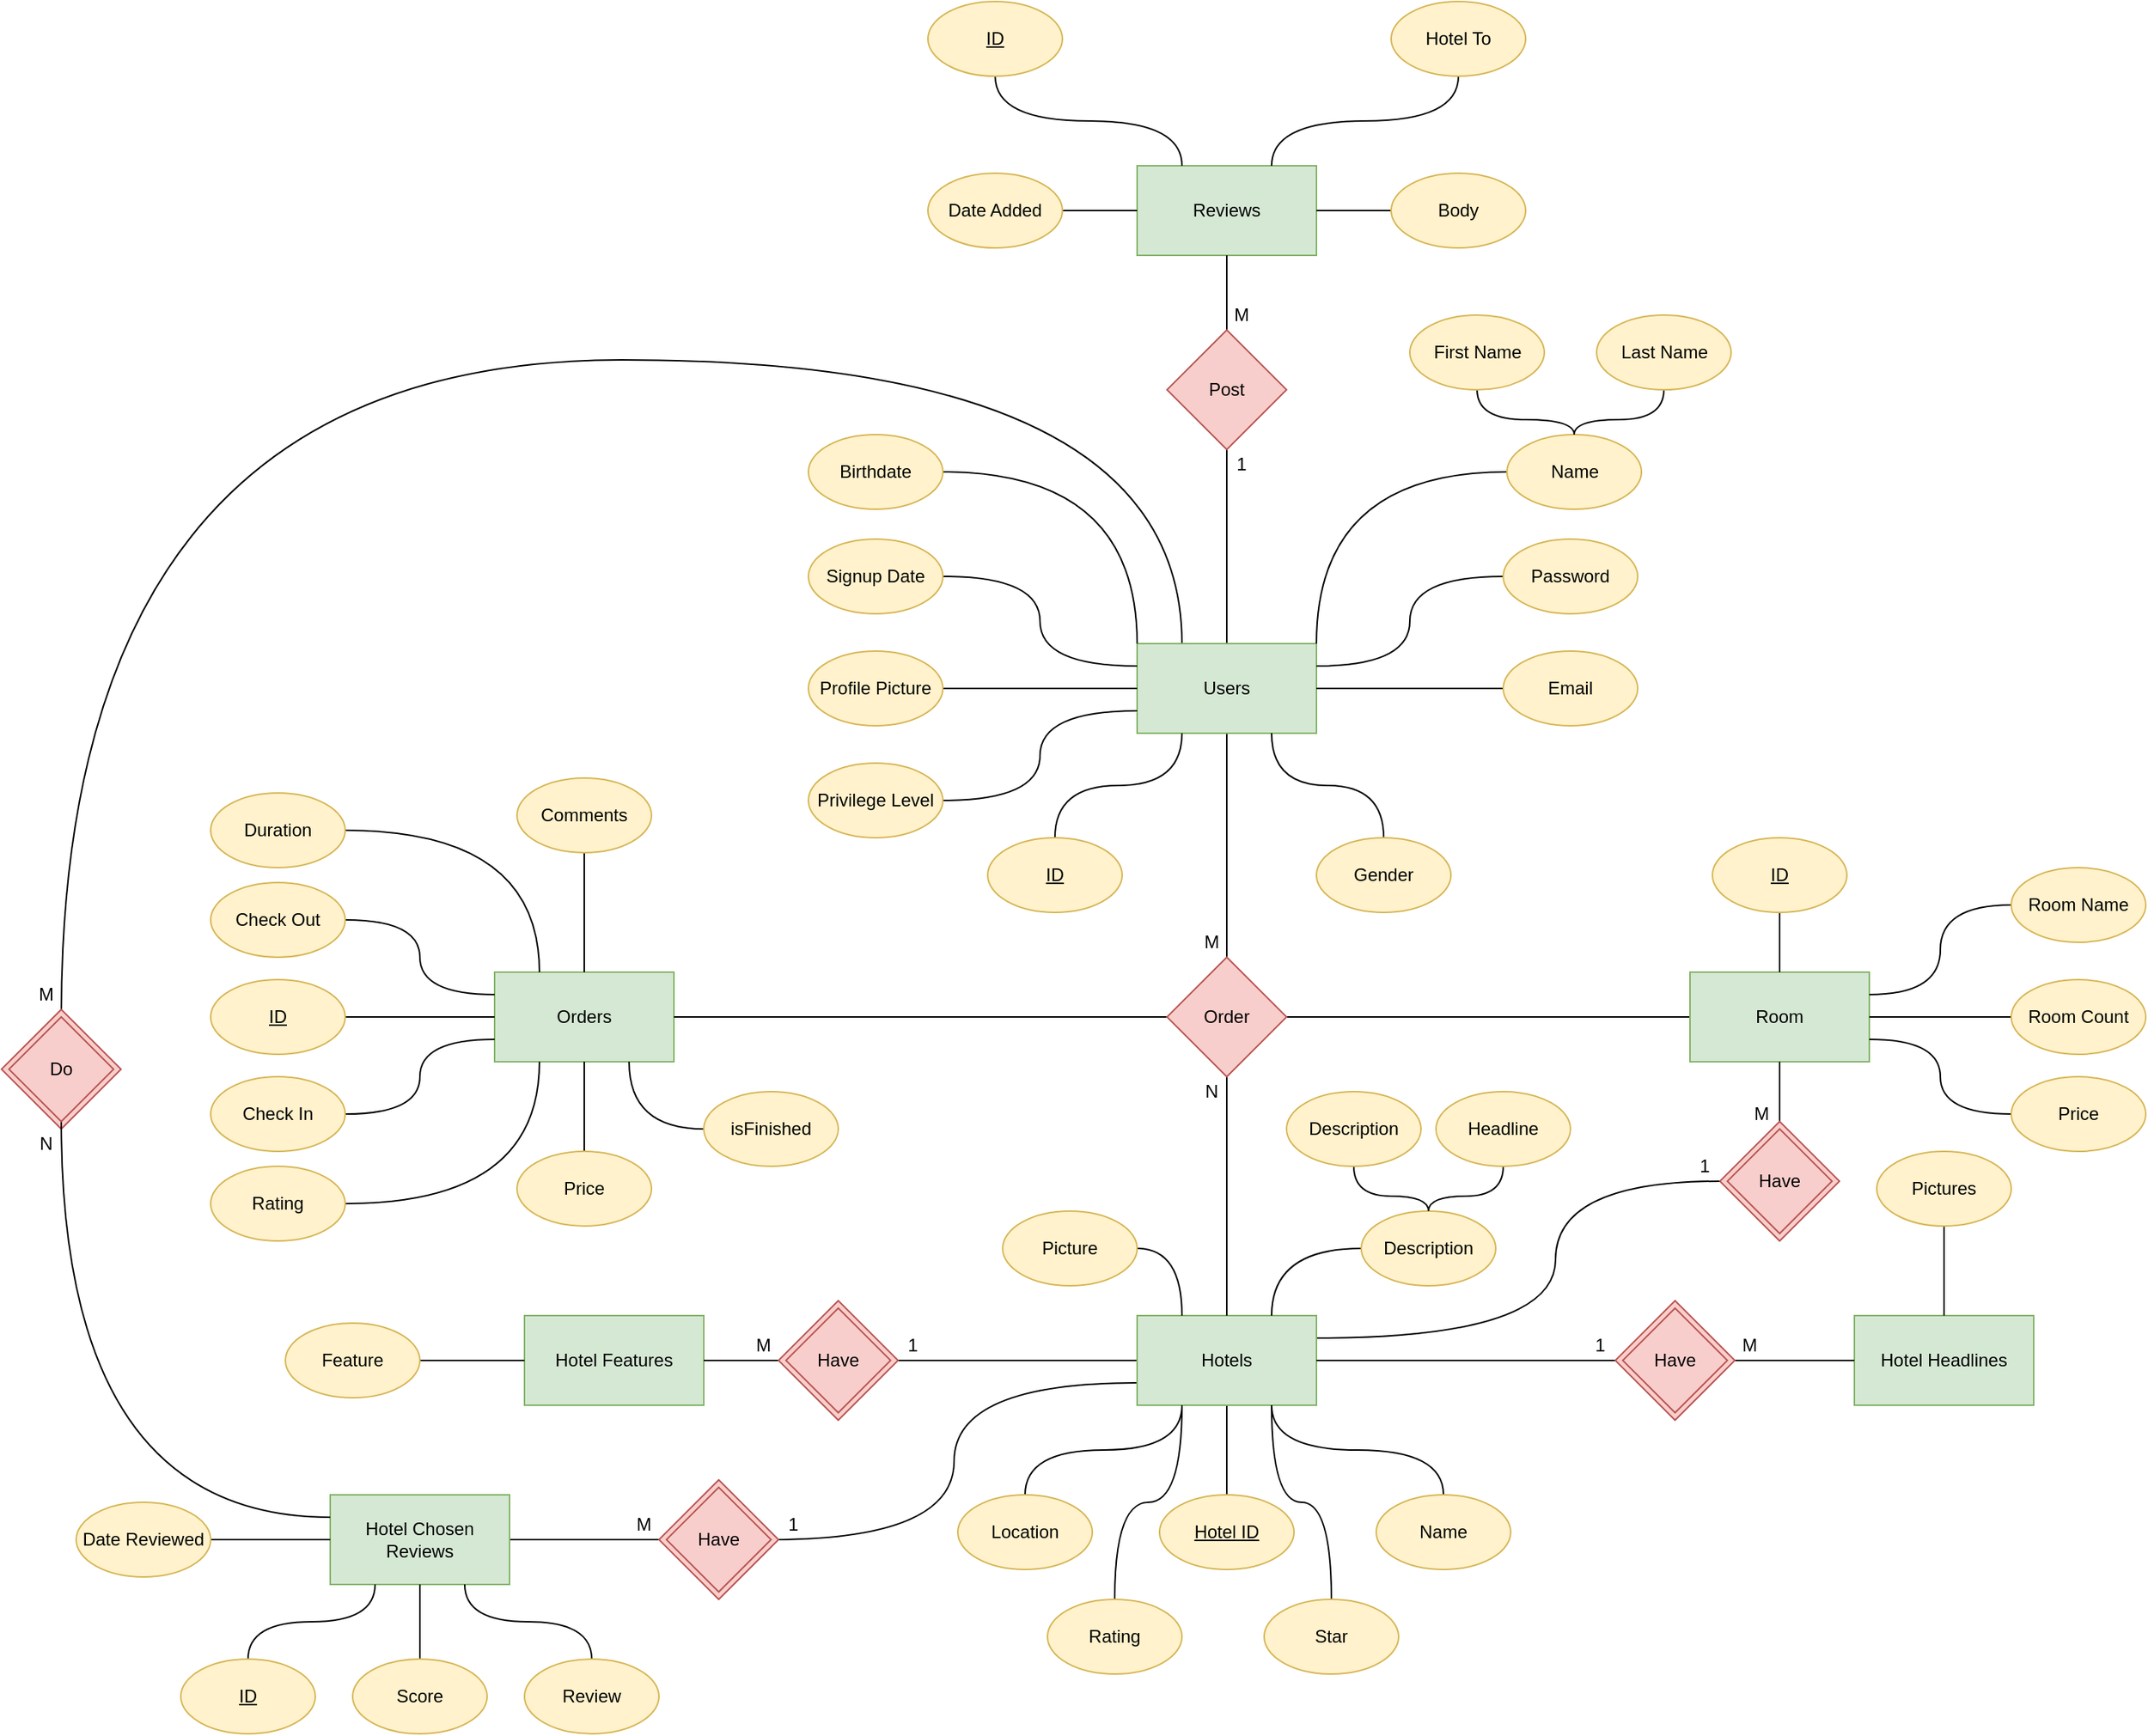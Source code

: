 <mxfile version="13.1.3" type="device"><diagram id="2M1C1Q_R0Eb_wS1bbKBW" name="Logical ERD"><mxGraphModel dx="1632" dy="1607" grid="1" gridSize="10" guides="1" tooltips="1" connect="1" arrows="1" fold="1" page="1" pageScale="1" pageWidth="850" pageHeight="1100" math="0" shadow="0"><root><mxCell id="0"/><mxCell id="1" parent="0"/><mxCell id="uhuES5U73F3DFecJ2Kks-7" style="edgeStyle=orthogonalEdgeStyle;rounded=0;orthogonalLoop=1;jettySize=auto;html=1;exitX=0.5;exitY=1;exitDx=0;exitDy=0;entryX=0.5;entryY=0;entryDx=0;entryDy=0;endArrow=none;endFill=0;" parent="1" source="uhuES5U73F3DFecJ2Kks-1" target="uhuES5U73F3DFecJ2Kks-6" edge="1"><mxGeometry relative="1" as="geometry"/></mxCell><mxCell id="uhuES5U73F3DFecJ2Kks-23" style="edgeStyle=orthogonalEdgeStyle;curved=1;orthogonalLoop=1;jettySize=auto;html=1;exitX=0;exitY=0.5;exitDx=0;exitDy=0;entryX=1;entryY=0.5;entryDx=0;entryDy=0;endArrow=none;endFill=0;" parent="1" source="uhuES5U73F3DFecJ2Kks-1" target="uhuES5U73F3DFecJ2Kks-22" edge="1"><mxGeometry relative="1" as="geometry"/></mxCell><mxCell id="JksQx_mUmFUhYA64iJah-6" style="edgeStyle=orthogonalEdgeStyle;curved=1;orthogonalLoop=1;jettySize=auto;html=1;exitX=1;exitY=0.25;exitDx=0;exitDy=0;entryX=0;entryY=0.5;entryDx=0;entryDy=0;endArrow=none;endFill=0;" parent="1" source="uhuES5U73F3DFecJ2Kks-1" target="JksQx_mUmFUhYA64iJah-3" edge="1"><mxGeometry relative="1" as="geometry"><Array as="points"><mxPoint x="620" y="255"/><mxPoint x="620" y="150"/></Array></mxGeometry></mxCell><mxCell id="LyDskOlIyFtn6S1or1Mk-15" style="edgeStyle=orthogonalEdgeStyle;curved=1;orthogonalLoop=1;jettySize=auto;html=1;exitX=0;exitY=0.75;exitDx=0;exitDy=0;entryX=1;entryY=0.5;entryDx=0;entryDy=0;endArrow=none;endFill=0;" parent="1" source="uhuES5U73F3DFecJ2Kks-1" target="LyDskOlIyFtn6S1or1Mk-14" edge="1"><mxGeometry relative="1" as="geometry"/></mxCell><mxCell id="uhuES5U73F3DFecJ2Kks-1" value="Hotels" style="rounded=0;whiteSpace=wrap;html=1;fillColor=#d5e8d4;strokeColor=#82b366;" parent="1" vertex="1"><mxGeometry x="340" y="240" width="120" height="60" as="geometry"/></mxCell><mxCell id="uhuES5U73F3DFecJ2Kks-2" value="Hotel Features" style="rounded=0;whiteSpace=wrap;html=1;fillColor=#d5e8d4;strokeColor=#82b366;" parent="1" vertex="1"><mxGeometry x="-70" y="240" width="120" height="60" as="geometry"/></mxCell><mxCell id="uhuES5U73F3DFecJ2Kks-3" value="Hotel Headlines" style="rounded=0;whiteSpace=wrap;html=1;fillColor=#d5e8d4;strokeColor=#82b366;" parent="1" vertex="1"><mxGeometry x="820" y="240" width="120" height="60" as="geometry"/></mxCell><mxCell id="uhuES5U73F3DFecJ2Kks-43" style="edgeStyle=orthogonalEdgeStyle;curved=1;orthogonalLoop=1;jettySize=auto;html=1;exitX=0.5;exitY=1;exitDx=0;exitDy=0;entryX=0.5;entryY=0;entryDx=0;entryDy=0;endArrow=none;endFill=0;" parent="1" source="uhuES5U73F3DFecJ2Kks-4" target="uhuES5U73F3DFecJ2Kks-42" edge="1"><mxGeometry relative="1" as="geometry"/></mxCell><mxCell id="uhuES5U73F3DFecJ2Kks-126" style="edgeStyle=orthogonalEdgeStyle;curved=1;orthogonalLoop=1;jettySize=auto;html=1;exitX=0.5;exitY=0;exitDx=0;exitDy=0;entryX=0.5;entryY=1;entryDx=0;entryDy=0;endArrow=none;endFill=0;" parent="1" source="uhuES5U73F3DFecJ2Kks-4" target="uhuES5U73F3DFecJ2Kks-125" edge="1"><mxGeometry relative="1" as="geometry"/></mxCell><mxCell id="LyDskOlIyFtn6S1or1Mk-28" style="edgeStyle=orthogonalEdgeStyle;curved=1;orthogonalLoop=1;jettySize=auto;html=1;exitX=0.25;exitY=0;exitDx=0;exitDy=0;entryX=0.5;entryY=0;entryDx=0;entryDy=0;endArrow=none;endFill=0;" parent="1" source="uhuES5U73F3DFecJ2Kks-4" target="LyDskOlIyFtn6S1or1Mk-26" edge="1"><mxGeometry relative="1" as="geometry"><Array as="points"><mxPoint x="370" y="-400"/><mxPoint x="-380" y="-400"/></Array></mxGeometry></mxCell><mxCell id="uhuES5U73F3DFecJ2Kks-4" value="Users" style="rounded=0;whiteSpace=wrap;html=1;fillColor=#d5e8d4;strokeColor=#82b366;" parent="1" vertex="1"><mxGeometry x="340" y="-210" width="120" height="60" as="geometry"/></mxCell><mxCell id="uhuES5U73F3DFecJ2Kks-5" value="Orders" style="rounded=0;whiteSpace=wrap;html=1;fillColor=#d5e8d4;strokeColor=#82b366;" parent="1" vertex="1"><mxGeometry x="-90" y="10" width="120" height="60" as="geometry"/></mxCell><mxCell id="uhuES5U73F3DFecJ2Kks-6" value="&lt;u&gt;Hotel ID&lt;/u&gt;" style="ellipse;whiteSpace=wrap;html=1;fillColor=#fff2cc;strokeColor=#d6b656;" parent="1" vertex="1"><mxGeometry x="355" y="360" width="90" height="50" as="geometry"/></mxCell><mxCell id="uhuES5U73F3DFecJ2Kks-10" style="edgeStyle=orthogonalEdgeStyle;orthogonalLoop=1;jettySize=auto;html=1;exitX=0.5;exitY=0;exitDx=0;exitDy=0;entryX=0.75;entryY=1;entryDx=0;entryDy=0;endArrow=none;endFill=0;curved=1;" parent="1" source="uhuES5U73F3DFecJ2Kks-8" target="uhuES5U73F3DFecJ2Kks-1" edge="1"><mxGeometry relative="1" as="geometry"/></mxCell><mxCell id="uhuES5U73F3DFecJ2Kks-8" value="Name" style="ellipse;whiteSpace=wrap;html=1;fillColor=#fff2cc;strokeColor=#d6b656;" parent="1" vertex="1"><mxGeometry x="500" y="360" width="90" height="50" as="geometry"/></mxCell><mxCell id="uhuES5U73F3DFecJ2Kks-12" style="edgeStyle=orthogonalEdgeStyle;curved=1;orthogonalLoop=1;jettySize=auto;html=1;exitX=0.5;exitY=0;exitDx=0;exitDy=0;entryX=0.25;entryY=1;entryDx=0;entryDy=0;endArrow=none;endFill=0;" parent="1" source="uhuES5U73F3DFecJ2Kks-11" target="uhuES5U73F3DFecJ2Kks-1" edge="1"><mxGeometry relative="1" as="geometry"/></mxCell><mxCell id="uhuES5U73F3DFecJ2Kks-11" value="Location" style="ellipse;whiteSpace=wrap;html=1;fillColor=#fff2cc;strokeColor=#d6b656;" parent="1" vertex="1"><mxGeometry x="220" y="360" width="90" height="50" as="geometry"/></mxCell><mxCell id="uhuES5U73F3DFecJ2Kks-97" style="edgeStyle=orthogonalEdgeStyle;curved=1;orthogonalLoop=1;jettySize=auto;html=1;exitX=0;exitY=0.5;exitDx=0;exitDy=0;entryX=0.75;entryY=0;entryDx=0;entryDy=0;endArrow=none;endFill=0;" parent="1" source="uhuES5U73F3DFecJ2Kks-15" target="uhuES5U73F3DFecJ2Kks-1" edge="1"><mxGeometry relative="1" as="geometry"/></mxCell><mxCell id="uhuES5U73F3DFecJ2Kks-15" value="Description" style="ellipse;whiteSpace=wrap;html=1;fillColor=#fff2cc;strokeColor=#d6b656;" parent="1" vertex="1"><mxGeometry x="490" y="170" width="90" height="50" as="geometry"/></mxCell><mxCell id="uhuES5U73F3DFecJ2Kks-98" style="edgeStyle=orthogonalEdgeStyle;curved=1;orthogonalLoop=1;jettySize=auto;html=1;exitX=1;exitY=0.5;exitDx=0;exitDy=0;entryX=0.25;entryY=0;entryDx=0;entryDy=0;endArrow=none;endFill=0;" parent="1" source="uhuES5U73F3DFecJ2Kks-18" target="uhuES5U73F3DFecJ2Kks-1" edge="1"><mxGeometry relative="1" as="geometry"/></mxCell><mxCell id="uhuES5U73F3DFecJ2Kks-18" value="Picture" style="ellipse;whiteSpace=wrap;html=1;fillColor=#fff2cc;strokeColor=#d6b656;" parent="1" vertex="1"><mxGeometry x="250" y="170" width="90" height="50" as="geometry"/></mxCell><mxCell id="uhuES5U73F3DFecJ2Kks-32" style="edgeStyle=orthogonalEdgeStyle;curved=1;orthogonalLoop=1;jettySize=auto;html=1;exitX=0.5;exitY=0;exitDx=0;exitDy=0;entryX=0.75;entryY=1;entryDx=0;entryDy=0;endArrow=none;endFill=0;" parent="1" source="uhuES5U73F3DFecJ2Kks-20" target="uhuES5U73F3DFecJ2Kks-1" edge="1"><mxGeometry relative="1" as="geometry"/></mxCell><mxCell id="uhuES5U73F3DFecJ2Kks-20" value="Star" style="ellipse;whiteSpace=wrap;html=1;fillColor=#fff2cc;strokeColor=#d6b656;" parent="1" vertex="1"><mxGeometry x="425" y="430" width="90" height="50" as="geometry"/></mxCell><mxCell id="uhuES5U73F3DFecJ2Kks-24" style="edgeStyle=orthogonalEdgeStyle;curved=1;orthogonalLoop=1;jettySize=auto;html=1;exitX=0;exitY=0.5;exitDx=0;exitDy=0;entryX=1;entryY=0.5;entryDx=0;entryDy=0;endArrow=none;endFill=0;" parent="1" source="uhuES5U73F3DFecJ2Kks-22" target="uhuES5U73F3DFecJ2Kks-2" edge="1"><mxGeometry relative="1" as="geometry"/></mxCell><mxCell id="uhuES5U73F3DFecJ2Kks-22" value="Have" style="rhombus;whiteSpace=wrap;html=1;fillColor=#f8cecc;strokeColor=#b85450;" parent="1" vertex="1"><mxGeometry x="100" y="230" width="80" height="80" as="geometry"/></mxCell><mxCell id="uhuES5U73F3DFecJ2Kks-27" style="edgeStyle=orthogonalEdgeStyle;curved=1;orthogonalLoop=1;jettySize=auto;html=1;exitX=0;exitY=0.5;exitDx=0;exitDy=0;entryX=1;entryY=0.5;entryDx=0;entryDy=0;endArrow=none;endFill=0;" parent="1" source="uhuES5U73F3DFecJ2Kks-26" target="uhuES5U73F3DFecJ2Kks-1" edge="1"><mxGeometry relative="1" as="geometry"/></mxCell><mxCell id="uhuES5U73F3DFecJ2Kks-28" style="edgeStyle=orthogonalEdgeStyle;curved=1;orthogonalLoop=1;jettySize=auto;html=1;exitX=1;exitY=0.5;exitDx=0;exitDy=0;entryX=0;entryY=0.5;entryDx=0;entryDy=0;endArrow=none;endFill=0;" parent="1" source="uhuES5U73F3DFecJ2Kks-26" target="uhuES5U73F3DFecJ2Kks-3" edge="1"><mxGeometry relative="1" as="geometry"/></mxCell><mxCell id="uhuES5U73F3DFecJ2Kks-26" value="Have" style="rhombus;whiteSpace=wrap;html=1;fillColor=#f8cecc;strokeColor=#b85450;" parent="1" vertex="1"><mxGeometry x="660" y="230" width="80" height="80" as="geometry"/></mxCell><mxCell id="uhuES5U73F3DFecJ2Kks-29" value="1" style="text;html=1;strokeColor=none;fillColor=none;align=center;verticalAlign=middle;whiteSpace=wrap;rounded=0;" parent="1" vertex="1"><mxGeometry x="170" y="250" width="40" height="20" as="geometry"/></mxCell><mxCell id="uhuES5U73F3DFecJ2Kks-31" value="M" style="text;html=1;strokeColor=none;fillColor=none;align=center;verticalAlign=middle;whiteSpace=wrap;rounded=0;" parent="1" vertex="1"><mxGeometry x="70" y="250" width="40" height="20" as="geometry"/></mxCell><mxCell id="uhuES5U73F3DFecJ2Kks-34" style="edgeStyle=orthogonalEdgeStyle;curved=1;orthogonalLoop=1;jettySize=auto;html=1;exitX=0.5;exitY=0;exitDx=0;exitDy=0;entryX=0.25;entryY=1;entryDx=0;entryDy=0;endArrow=none;endFill=0;" parent="1" source="uhuES5U73F3DFecJ2Kks-33" target="uhuES5U73F3DFecJ2Kks-1" edge="1"><mxGeometry relative="1" as="geometry"/></mxCell><mxCell id="uhuES5U73F3DFecJ2Kks-33" value="Rating" style="ellipse;whiteSpace=wrap;html=1;fillColor=#fff2cc;strokeColor=#d6b656;" parent="1" vertex="1"><mxGeometry x="280" y="430" width="90" height="50" as="geometry"/></mxCell><mxCell id="uhuES5U73F3DFecJ2Kks-36" style="edgeStyle=orthogonalEdgeStyle;curved=1;orthogonalLoop=1;jettySize=auto;html=1;exitX=1;exitY=0.5;exitDx=0;exitDy=0;entryX=0;entryY=0.5;entryDx=0;entryDy=0;endArrow=none;endFill=0;" parent="1" source="uhuES5U73F3DFecJ2Kks-35" target="uhuES5U73F3DFecJ2Kks-2" edge="1"><mxGeometry relative="1" as="geometry"/></mxCell><mxCell id="uhuES5U73F3DFecJ2Kks-35" value="Feature" style="ellipse;whiteSpace=wrap;html=1;fillColor=#fff2cc;strokeColor=#d6b656;" parent="1" vertex="1"><mxGeometry x="-230" y="245" width="90" height="50" as="geometry"/></mxCell><mxCell id="uhuES5U73F3DFecJ2Kks-37" value="1" style="text;html=1;strokeColor=none;fillColor=none;align=center;verticalAlign=middle;whiteSpace=wrap;rounded=0;" parent="1" vertex="1"><mxGeometry x="630" y="250" width="40" height="20" as="geometry"/></mxCell><mxCell id="uhuES5U73F3DFecJ2Kks-38" value="M" style="text;html=1;strokeColor=none;fillColor=none;align=center;verticalAlign=middle;whiteSpace=wrap;rounded=0;" parent="1" vertex="1"><mxGeometry x="730" y="250" width="40" height="20" as="geometry"/></mxCell><mxCell id="uhuES5U73F3DFecJ2Kks-40" style="edgeStyle=orthogonalEdgeStyle;curved=1;orthogonalLoop=1;jettySize=auto;html=1;exitX=0.5;exitY=1;exitDx=0;exitDy=0;entryX=0.5;entryY=0;entryDx=0;entryDy=0;endArrow=none;endFill=0;" parent="1" source="uhuES5U73F3DFecJ2Kks-39" target="uhuES5U73F3DFecJ2Kks-3" edge="1"><mxGeometry relative="1" as="geometry"/></mxCell><mxCell id="uhuES5U73F3DFecJ2Kks-39" value="Pictures" style="ellipse;whiteSpace=wrap;html=1;fillColor=#fff2cc;strokeColor=#d6b656;" parent="1" vertex="1"><mxGeometry x="835" y="130" width="90" height="50" as="geometry"/></mxCell><mxCell id="uhuES5U73F3DFecJ2Kks-44" style="edgeStyle=orthogonalEdgeStyle;curved=1;orthogonalLoop=1;jettySize=auto;html=1;exitX=0.5;exitY=1;exitDx=0;exitDy=0;entryX=0.5;entryY=0;entryDx=0;entryDy=0;endArrow=none;endFill=0;" parent="1" source="uhuES5U73F3DFecJ2Kks-42" target="uhuES5U73F3DFecJ2Kks-1" edge="1"><mxGeometry relative="1" as="geometry"/></mxCell><mxCell id="uhuES5U73F3DFecJ2Kks-46" style="edgeStyle=orthogonalEdgeStyle;curved=1;orthogonalLoop=1;jettySize=auto;html=1;exitX=0;exitY=0.5;exitDx=0;exitDy=0;entryX=1;entryY=0.5;entryDx=0;entryDy=0;endArrow=none;endFill=0;" parent="1" source="uhuES5U73F3DFecJ2Kks-42" target="uhuES5U73F3DFecJ2Kks-5" edge="1"><mxGeometry relative="1" as="geometry"/></mxCell><mxCell id="uhuES5U73F3DFecJ2Kks-99" style="edgeStyle=orthogonalEdgeStyle;curved=1;orthogonalLoop=1;jettySize=auto;html=1;exitX=1;exitY=0.5;exitDx=0;exitDy=0;entryX=0;entryY=0.5;entryDx=0;entryDy=0;endArrow=none;endFill=0;" parent="1" source="uhuES5U73F3DFecJ2Kks-42" target="uhuES5U73F3DFecJ2Kks-55" edge="1"><mxGeometry relative="1" as="geometry"/></mxCell><mxCell id="uhuES5U73F3DFecJ2Kks-42" value="Order" style="rhombus;whiteSpace=wrap;html=1;fillColor=#f8cecc;strokeColor=#b85450;" parent="1" vertex="1"><mxGeometry x="360" width="80" height="80" as="geometry"/></mxCell><mxCell id="uhuES5U73F3DFecJ2Kks-51" style="edgeStyle=orthogonalEdgeStyle;curved=1;orthogonalLoop=1;jettySize=auto;html=1;exitX=0.5;exitY=1;exitDx=0;exitDy=0;entryX=0.5;entryY=0;entryDx=0;entryDy=0;endArrow=none;endFill=0;" parent="1" source="uhuES5U73F3DFecJ2Kks-47" target="uhuES5U73F3DFecJ2Kks-15" edge="1"><mxGeometry relative="1" as="geometry"/></mxCell><mxCell id="uhuES5U73F3DFecJ2Kks-47" value="Headline" style="ellipse;whiteSpace=wrap;html=1;fillColor=#fff2cc;strokeColor=#d6b656;" parent="1" vertex="1"><mxGeometry x="540" y="90" width="90" height="50" as="geometry"/></mxCell><mxCell id="uhuES5U73F3DFecJ2Kks-49" style="edgeStyle=orthogonalEdgeStyle;curved=1;orthogonalLoop=1;jettySize=auto;html=1;exitX=0.5;exitY=1;exitDx=0;exitDy=0;entryX=0.5;entryY=0;entryDx=0;entryDy=0;endArrow=none;endFill=0;" parent="1" source="uhuES5U73F3DFecJ2Kks-48" target="uhuES5U73F3DFecJ2Kks-15" edge="1"><mxGeometry relative="1" as="geometry"/></mxCell><mxCell id="uhuES5U73F3DFecJ2Kks-48" value="Description" style="ellipse;whiteSpace=wrap;html=1;fillColor=#fff2cc;strokeColor=#d6b656;" parent="1" vertex="1"><mxGeometry x="440" y="90" width="90" height="50" as="geometry"/></mxCell><mxCell id="uhuES5U73F3DFecJ2Kks-54" style="edgeStyle=orthogonalEdgeStyle;curved=1;orthogonalLoop=1;jettySize=auto;html=1;exitX=1;exitY=0.5;exitDx=0;exitDy=0;entryX=0;entryY=0.5;entryDx=0;entryDy=0;endArrow=none;endFill=0;" parent="1" source="uhuES5U73F3DFecJ2Kks-52" target="uhuES5U73F3DFecJ2Kks-5" edge="1"><mxGeometry relative="1" as="geometry"/></mxCell><mxCell id="uhuES5U73F3DFecJ2Kks-52" value="&lt;u&gt;ID&lt;/u&gt;" style="ellipse;whiteSpace=wrap;html=1;fillColor=#fff2cc;strokeColor=#d6b656;" parent="1" vertex="1"><mxGeometry x="-280" y="15" width="90" height="50" as="geometry"/></mxCell><mxCell id="uhuES5U73F3DFecJ2Kks-56" style="edgeStyle=orthogonalEdgeStyle;curved=1;orthogonalLoop=1;jettySize=auto;html=1;exitX=1;exitY=0.5;exitDx=0;exitDy=0;entryX=0;entryY=0.75;entryDx=0;entryDy=0;endArrow=none;endFill=0;" parent="1" source="uhuES5U73F3DFecJ2Kks-53" target="uhuES5U73F3DFecJ2Kks-5" edge="1"><mxGeometry relative="1" as="geometry"/></mxCell><mxCell id="uhuES5U73F3DFecJ2Kks-53" value="Check In" style="ellipse;whiteSpace=wrap;html=1;fillColor=#fff2cc;strokeColor=#d6b656;" parent="1" vertex="1"><mxGeometry x="-280" y="80" width="90" height="50" as="geometry"/></mxCell><mxCell id="uhuES5U73F3DFecJ2Kks-55" value="Room" style="rounded=0;whiteSpace=wrap;html=1;fillColor=#d5e8d4;strokeColor=#82b366;" parent="1" vertex="1"><mxGeometry x="710" y="10" width="120" height="60" as="geometry"/></mxCell><mxCell id="uhuES5U73F3DFecJ2Kks-58" style="edgeStyle=orthogonalEdgeStyle;curved=1;orthogonalLoop=1;jettySize=auto;html=1;exitX=1;exitY=0.5;exitDx=0;exitDy=0;entryX=0;entryY=0.25;entryDx=0;entryDy=0;endArrow=none;endFill=0;" parent="1" source="uhuES5U73F3DFecJ2Kks-57" target="uhuES5U73F3DFecJ2Kks-5" edge="1"><mxGeometry relative="1" as="geometry"/></mxCell><mxCell id="uhuES5U73F3DFecJ2Kks-57" value="Check Out" style="ellipse;whiteSpace=wrap;html=1;fillColor=#fff2cc;strokeColor=#d6b656;" parent="1" vertex="1"><mxGeometry x="-280" y="-50" width="90" height="50" as="geometry"/></mxCell><mxCell id="LyDskOlIyFtn6S1or1Mk-3" style="edgeStyle=orthogonalEdgeStyle;curved=1;orthogonalLoop=1;jettySize=auto;html=1;exitX=1;exitY=0.5;exitDx=0;exitDy=0;entryX=0.25;entryY=0;entryDx=0;entryDy=0;endArrow=none;endFill=0;" parent="1" source="uhuES5U73F3DFecJ2Kks-59" target="uhuES5U73F3DFecJ2Kks-5" edge="1"><mxGeometry relative="1" as="geometry"/></mxCell><mxCell id="uhuES5U73F3DFecJ2Kks-59" value="Duration" style="ellipse;whiteSpace=wrap;html=1;fillColor=#fff2cc;strokeColor=#d6b656;" parent="1" vertex="1"><mxGeometry x="-280" y="-110" width="90" height="50" as="geometry"/></mxCell><mxCell id="uhuES5U73F3DFecJ2Kks-62" style="edgeStyle=orthogonalEdgeStyle;curved=1;orthogonalLoop=1;jettySize=auto;html=1;exitX=0.5;exitY=0;exitDx=0;exitDy=0;entryX=0.5;entryY=1;entryDx=0;entryDy=0;endArrow=none;endFill=0;" parent="1" source="uhuES5U73F3DFecJ2Kks-61" target="uhuES5U73F3DFecJ2Kks-5" edge="1"><mxGeometry relative="1" as="geometry"/></mxCell><mxCell id="uhuES5U73F3DFecJ2Kks-61" value="Price" style="ellipse;whiteSpace=wrap;html=1;fillColor=#fff2cc;strokeColor=#d6b656;" parent="1" vertex="1"><mxGeometry x="-75" y="130" width="90" height="50" as="geometry"/></mxCell><mxCell id="uhuES5U73F3DFecJ2Kks-138" style="edgeStyle=orthogonalEdgeStyle;curved=1;orthogonalLoop=1;jettySize=auto;html=1;exitX=0.5;exitY=0;exitDx=0;exitDy=0;entryX=0.25;entryY=1;entryDx=0;entryDy=0;endArrow=none;endFill=0;" parent="1" source="uhuES5U73F3DFecJ2Kks-63" target="uhuES5U73F3DFecJ2Kks-4" edge="1"><mxGeometry relative="1" as="geometry"/></mxCell><mxCell id="uhuES5U73F3DFecJ2Kks-63" value="&lt;u&gt;ID&lt;/u&gt;" style="ellipse;whiteSpace=wrap;html=1;fillColor=#fff2cc;strokeColor=#d6b656;" parent="1" vertex="1"><mxGeometry x="240" y="-80" width="90" height="50" as="geometry"/></mxCell><mxCell id="uhuES5U73F3DFecJ2Kks-92" style="edgeStyle=orthogonalEdgeStyle;curved=1;orthogonalLoop=1;jettySize=auto;html=1;exitX=0;exitY=0.5;exitDx=0;exitDy=0;entryX=1;entryY=0;entryDx=0;entryDy=0;endArrow=none;endFill=0;" parent="1" source="uhuES5U73F3DFecJ2Kks-64" target="uhuES5U73F3DFecJ2Kks-4" edge="1"><mxGeometry relative="1" as="geometry"/></mxCell><mxCell id="uhuES5U73F3DFecJ2Kks-64" value="Name" style="ellipse;whiteSpace=wrap;html=1;fillColor=#fff2cc;strokeColor=#d6b656;" parent="1" vertex="1"><mxGeometry x="587.5" y="-350" width="90" height="50" as="geometry"/></mxCell><mxCell id="uhuES5U73F3DFecJ2Kks-67" style="edgeStyle=orthogonalEdgeStyle;curved=1;orthogonalLoop=1;jettySize=auto;html=1;exitX=0.5;exitY=1;exitDx=0;exitDy=0;entryX=0.5;entryY=0;entryDx=0;entryDy=0;endArrow=none;endFill=0;" parent="1" source="uhuES5U73F3DFecJ2Kks-65" target="uhuES5U73F3DFecJ2Kks-64" edge="1"><mxGeometry relative="1" as="geometry"/></mxCell><mxCell id="uhuES5U73F3DFecJ2Kks-65" value="First Name" style="ellipse;whiteSpace=wrap;html=1;fillColor=#fff2cc;strokeColor=#d6b656;" parent="1" vertex="1"><mxGeometry x="522.5" y="-430" width="90" height="50" as="geometry"/></mxCell><mxCell id="uhuES5U73F3DFecJ2Kks-69" style="edgeStyle=orthogonalEdgeStyle;curved=1;orthogonalLoop=1;jettySize=auto;html=1;exitX=0.5;exitY=1;exitDx=0;exitDy=0;entryX=0.5;entryY=0;entryDx=0;entryDy=0;endArrow=none;endFill=0;" parent="1" source="uhuES5U73F3DFecJ2Kks-66" target="uhuES5U73F3DFecJ2Kks-64" edge="1"><mxGeometry relative="1" as="geometry"/></mxCell><mxCell id="uhuES5U73F3DFecJ2Kks-66" value="Last Name" style="ellipse;whiteSpace=wrap;html=1;fillColor=#fff2cc;strokeColor=#d6b656;" parent="1" vertex="1"><mxGeometry x="647.5" y="-430" width="90" height="50" as="geometry"/></mxCell><mxCell id="uhuES5U73F3DFecJ2Kks-73" style="edgeStyle=orthogonalEdgeStyle;curved=1;orthogonalLoop=1;jettySize=auto;html=1;exitX=0;exitY=0.5;exitDx=0;exitDy=0;entryX=1;entryY=0.5;entryDx=0;entryDy=0;endArrow=none;endFill=0;" parent="1" source="uhuES5U73F3DFecJ2Kks-72" target="uhuES5U73F3DFecJ2Kks-4" edge="1"><mxGeometry relative="1" as="geometry"/></mxCell><mxCell id="uhuES5U73F3DFecJ2Kks-72" value="Email" style="ellipse;whiteSpace=wrap;html=1;fillColor=#fff2cc;strokeColor=#d6b656;" parent="1" vertex="1"><mxGeometry x="585" y="-205" width="90" height="50" as="geometry"/></mxCell><mxCell id="uhuES5U73F3DFecJ2Kks-75" style="edgeStyle=orthogonalEdgeStyle;curved=1;orthogonalLoop=1;jettySize=auto;html=1;exitX=0;exitY=0.5;exitDx=0;exitDy=0;entryX=1;entryY=0.25;entryDx=0;entryDy=0;endArrow=none;endFill=0;" parent="1" source="uhuES5U73F3DFecJ2Kks-74" target="uhuES5U73F3DFecJ2Kks-4" edge="1"><mxGeometry relative="1" as="geometry"/></mxCell><mxCell id="uhuES5U73F3DFecJ2Kks-74" value="Password" style="ellipse;whiteSpace=wrap;html=1;fillColor=#fff2cc;strokeColor=#d6b656;" parent="1" vertex="1"><mxGeometry x="585" y="-280" width="90" height="50" as="geometry"/></mxCell><mxCell id="uhuES5U73F3DFecJ2Kks-90" style="edgeStyle=orthogonalEdgeStyle;curved=1;orthogonalLoop=1;jettySize=auto;html=1;exitX=1;exitY=0.5;exitDx=0;exitDy=0;entryX=0;entryY=0;entryDx=0;entryDy=0;endArrow=none;endFill=0;" parent="1" source="uhuES5U73F3DFecJ2Kks-76" target="uhuES5U73F3DFecJ2Kks-4" edge="1"><mxGeometry relative="1" as="geometry"/></mxCell><mxCell id="uhuES5U73F3DFecJ2Kks-76" value="Birthdate" style="ellipse;whiteSpace=wrap;html=1;fillColor=#fff2cc;strokeColor=#d6b656;" parent="1" vertex="1"><mxGeometry x="120" y="-350" width="90" height="50" as="geometry"/></mxCell><mxCell id="uhuES5U73F3DFecJ2Kks-139" style="edgeStyle=orthogonalEdgeStyle;curved=1;orthogonalLoop=1;jettySize=auto;html=1;exitX=0.5;exitY=0;exitDx=0;exitDy=0;entryX=0.75;entryY=1;entryDx=0;entryDy=0;endArrow=none;endFill=0;" parent="1" source="uhuES5U73F3DFecJ2Kks-79" target="uhuES5U73F3DFecJ2Kks-4" edge="1"><mxGeometry relative="1" as="geometry"/></mxCell><mxCell id="uhuES5U73F3DFecJ2Kks-79" value="Gender" style="ellipse;whiteSpace=wrap;html=1;fillColor=#fff2cc;strokeColor=#d6b656;" parent="1" vertex="1"><mxGeometry x="460" y="-80" width="90" height="50" as="geometry"/></mxCell><mxCell id="uhuES5U73F3DFecJ2Kks-88" style="edgeStyle=orthogonalEdgeStyle;curved=1;orthogonalLoop=1;jettySize=auto;html=1;exitX=1;exitY=0.5;exitDx=0;exitDy=0;entryX=0;entryY=0.25;entryDx=0;entryDy=0;endArrow=none;endFill=0;" parent="1" source="uhuES5U73F3DFecJ2Kks-81" target="uhuES5U73F3DFecJ2Kks-4" edge="1"><mxGeometry relative="1" as="geometry"/></mxCell><mxCell id="uhuES5U73F3DFecJ2Kks-81" value="Signup Date" style="ellipse;whiteSpace=wrap;html=1;fillColor=#fff2cc;strokeColor=#d6b656;" parent="1" vertex="1"><mxGeometry x="120" y="-280" width="90" height="50" as="geometry"/></mxCell><mxCell id="uhuES5U73F3DFecJ2Kks-85" style="edgeStyle=orthogonalEdgeStyle;curved=1;orthogonalLoop=1;jettySize=auto;html=1;exitX=1;exitY=0.5;exitDx=0;exitDy=0;entryX=0;entryY=0.5;entryDx=0;entryDy=0;endArrow=none;endFill=0;" parent="1" source="uhuES5U73F3DFecJ2Kks-84" target="uhuES5U73F3DFecJ2Kks-4" edge="1"><mxGeometry relative="1" as="geometry"/></mxCell><mxCell id="uhuES5U73F3DFecJ2Kks-84" value="Profile Picture" style="ellipse;whiteSpace=wrap;html=1;fillColor=#fff2cc;strokeColor=#d6b656;" parent="1" vertex="1"><mxGeometry x="120" y="-205" width="90" height="50" as="geometry"/></mxCell><mxCell id="uhuES5U73F3DFecJ2Kks-89" style="edgeStyle=orthogonalEdgeStyle;curved=1;orthogonalLoop=1;jettySize=auto;html=1;exitX=1;exitY=0.5;exitDx=0;exitDy=0;entryX=0;entryY=0.75;entryDx=0;entryDy=0;endArrow=none;endFill=0;" parent="1" source="uhuES5U73F3DFecJ2Kks-86" target="uhuES5U73F3DFecJ2Kks-4" edge="1"><mxGeometry relative="1" as="geometry"/></mxCell><mxCell id="uhuES5U73F3DFecJ2Kks-86" value="Privilege Level" style="ellipse;whiteSpace=wrap;html=1;fillColor=#fff2cc;strokeColor=#d6b656;" parent="1" vertex="1"><mxGeometry x="120" y="-130" width="90" height="50" as="geometry"/></mxCell><mxCell id="uhuES5U73F3DFecJ2Kks-94" style="edgeStyle=orthogonalEdgeStyle;curved=1;orthogonalLoop=1;jettySize=auto;html=1;exitX=0.5;exitY=1;exitDx=0;exitDy=0;entryX=0.5;entryY=0;entryDx=0;entryDy=0;endArrow=none;endFill=0;" parent="1" source="uhuES5U73F3DFecJ2Kks-93" target="uhuES5U73F3DFecJ2Kks-55" edge="1"><mxGeometry relative="1" as="geometry"/></mxCell><mxCell id="uhuES5U73F3DFecJ2Kks-93" value="&lt;u&gt;ID&lt;/u&gt;" style="ellipse;whiteSpace=wrap;html=1;fillColor=#fff2cc;strokeColor=#d6b656;" parent="1" vertex="1"><mxGeometry x="725" y="-80" width="90" height="50" as="geometry"/></mxCell><mxCell id="uhuES5U73F3DFecJ2Kks-95" value="M" style="text;html=1;strokeColor=none;fillColor=none;align=center;verticalAlign=middle;whiteSpace=wrap;rounded=0;" parent="1" vertex="1"><mxGeometry x="370" y="-20" width="40" height="20" as="geometry"/></mxCell><mxCell id="uhuES5U73F3DFecJ2Kks-96" value="N" style="text;html=1;strokeColor=none;fillColor=none;align=center;verticalAlign=middle;whiteSpace=wrap;rounded=0;" parent="1" vertex="1"><mxGeometry x="370" y="80" width="40" height="20" as="geometry"/></mxCell><mxCell id="uhuES5U73F3DFecJ2Kks-104" style="edgeStyle=orthogonalEdgeStyle;curved=1;orthogonalLoop=1;jettySize=auto;html=1;exitX=0;exitY=0.5;exitDx=0;exitDy=0;entryX=1;entryY=0.25;entryDx=0;entryDy=0;endArrow=none;endFill=0;" parent="1" source="uhuES5U73F3DFecJ2Kks-100" target="uhuES5U73F3DFecJ2Kks-55" edge="1"><mxGeometry relative="1" as="geometry"/></mxCell><mxCell id="uhuES5U73F3DFecJ2Kks-100" value="Room Name" style="ellipse;whiteSpace=wrap;html=1;fillColor=#fff2cc;strokeColor=#d6b656;" parent="1" vertex="1"><mxGeometry x="925" y="-60" width="90" height="50" as="geometry"/></mxCell><mxCell id="uhuES5U73F3DFecJ2Kks-103" style="edgeStyle=orthogonalEdgeStyle;curved=1;orthogonalLoop=1;jettySize=auto;html=1;exitX=0;exitY=0.5;exitDx=0;exitDy=0;entryX=1;entryY=0.5;entryDx=0;entryDy=0;endArrow=none;endFill=0;" parent="1" source="uhuES5U73F3DFecJ2Kks-102" target="uhuES5U73F3DFecJ2Kks-55" edge="1"><mxGeometry relative="1" as="geometry"/></mxCell><mxCell id="uhuES5U73F3DFecJ2Kks-102" value="Room Count" style="ellipse;whiteSpace=wrap;html=1;fillColor=#fff2cc;strokeColor=#d6b656;" parent="1" vertex="1"><mxGeometry x="925" y="15" width="90" height="50" as="geometry"/></mxCell><mxCell id="uhuES5U73F3DFecJ2Kks-106" style="edgeStyle=orthogonalEdgeStyle;curved=1;orthogonalLoop=1;jettySize=auto;html=1;exitX=0;exitY=0.5;exitDx=0;exitDy=0;entryX=1;entryY=0.75;entryDx=0;entryDy=0;endArrow=none;endFill=0;" parent="1" source="uhuES5U73F3DFecJ2Kks-105" target="uhuES5U73F3DFecJ2Kks-55" edge="1"><mxGeometry relative="1" as="geometry"/></mxCell><mxCell id="uhuES5U73F3DFecJ2Kks-105" value="Price" style="ellipse;whiteSpace=wrap;html=1;fillColor=#fff2cc;strokeColor=#d6b656;" parent="1" vertex="1"><mxGeometry x="925" y="80" width="90" height="50" as="geometry"/></mxCell><mxCell id="uhuES5U73F3DFecJ2Kks-107" value="Reviews" style="rounded=0;whiteSpace=wrap;html=1;fillColor=#d5e8d4;strokeColor=#82b366;" parent="1" vertex="1"><mxGeometry x="340" y="-530" width="120" height="60" as="geometry"/></mxCell><mxCell id="uhuES5U73F3DFecJ2Kks-117" style="edgeStyle=orthogonalEdgeStyle;curved=1;orthogonalLoop=1;jettySize=auto;html=1;exitX=0;exitY=0.5;exitDx=0;exitDy=0;entryX=1;entryY=0.5;entryDx=0;entryDy=0;endArrow=none;endFill=0;" parent="1" source="uhuES5U73F3DFecJ2Kks-109" target="uhuES5U73F3DFecJ2Kks-107" edge="1"><mxGeometry relative="1" as="geometry"/></mxCell><mxCell id="uhuES5U73F3DFecJ2Kks-109" value="Body" style="ellipse;whiteSpace=wrap;html=1;fillColor=#fff2cc;strokeColor=#d6b656;" parent="1" vertex="1"><mxGeometry x="510" y="-525" width="90" height="50" as="geometry"/></mxCell><mxCell id="uhuES5U73F3DFecJ2Kks-116" style="edgeStyle=orthogonalEdgeStyle;curved=1;orthogonalLoop=1;jettySize=auto;html=1;exitX=0.5;exitY=1;exitDx=0;exitDy=0;entryX=0.75;entryY=0;entryDx=0;entryDy=0;endArrow=none;endFill=0;" parent="1" source="uhuES5U73F3DFecJ2Kks-110" target="uhuES5U73F3DFecJ2Kks-107" edge="1"><mxGeometry relative="1" as="geometry"/></mxCell><mxCell id="uhuES5U73F3DFecJ2Kks-110" value="Hotel To" style="ellipse;whiteSpace=wrap;html=1;fillColor=#fff2cc;strokeColor=#d6b656;" parent="1" vertex="1"><mxGeometry x="510" y="-640" width="90" height="50" as="geometry"/></mxCell><mxCell id="uhuES5U73F3DFecJ2Kks-123" style="edgeStyle=orthogonalEdgeStyle;curved=1;orthogonalLoop=1;jettySize=auto;html=1;exitX=1;exitY=0.5;exitDx=0;exitDy=0;entryX=0;entryY=0.5;entryDx=0;entryDy=0;endArrow=none;endFill=0;" parent="1" source="uhuES5U73F3DFecJ2Kks-112" target="uhuES5U73F3DFecJ2Kks-107" edge="1"><mxGeometry relative="1" as="geometry"/></mxCell><mxCell id="uhuES5U73F3DFecJ2Kks-112" value="Date Added" style="ellipse;whiteSpace=wrap;html=1;fillColor=#fff2cc;strokeColor=#d6b656;" parent="1" vertex="1"><mxGeometry x="200" y="-525" width="90" height="50" as="geometry"/></mxCell><mxCell id="uhuES5U73F3DFecJ2Kks-114" style="edgeStyle=orthogonalEdgeStyle;curved=1;orthogonalLoop=1;jettySize=auto;html=1;exitX=0.5;exitY=1;exitDx=0;exitDy=0;entryX=0.25;entryY=0;entryDx=0;entryDy=0;endArrow=none;endFill=0;" parent="1" source="uhuES5U73F3DFecJ2Kks-113" target="uhuES5U73F3DFecJ2Kks-107" edge="1"><mxGeometry relative="1" as="geometry"/></mxCell><mxCell id="uhuES5U73F3DFecJ2Kks-113" value="&lt;u&gt;ID&lt;/u&gt;" style="ellipse;whiteSpace=wrap;html=1;fillColor=#fff2cc;strokeColor=#d6b656;" parent="1" vertex="1"><mxGeometry x="200" y="-640" width="90" height="50" as="geometry"/></mxCell><mxCell id="uhuES5U73F3DFecJ2Kks-127" style="edgeStyle=orthogonalEdgeStyle;curved=1;orthogonalLoop=1;jettySize=auto;html=1;exitX=0.5;exitY=0;exitDx=0;exitDy=0;entryX=0.5;entryY=1;entryDx=0;entryDy=0;endArrow=none;endFill=0;" parent="1" source="uhuES5U73F3DFecJ2Kks-125" target="uhuES5U73F3DFecJ2Kks-107" edge="1"><mxGeometry relative="1" as="geometry"/></mxCell><mxCell id="uhuES5U73F3DFecJ2Kks-125" value="Post" style="rhombus;whiteSpace=wrap;html=1;fillColor=#f8cecc;strokeColor=#b85450;" parent="1" vertex="1"><mxGeometry x="360" y="-420" width="80" height="80" as="geometry"/></mxCell><mxCell id="uhuES5U73F3DFecJ2Kks-132" value="1" style="text;html=1;strokeColor=none;fillColor=none;align=center;verticalAlign=middle;whiteSpace=wrap;rounded=0;" parent="1" vertex="1"><mxGeometry x="390" y="-340" width="40" height="20" as="geometry"/></mxCell><mxCell id="uhuES5U73F3DFecJ2Kks-135" value="M" style="text;html=1;strokeColor=none;fillColor=none;align=center;verticalAlign=middle;whiteSpace=wrap;rounded=0;" parent="1" vertex="1"><mxGeometry x="390" y="-440" width="40" height="20" as="geometry"/></mxCell><mxCell id="JksQx_mUmFUhYA64iJah-1" value="Have" style="rhombus;whiteSpace=wrap;html=1;fillColor=#f8cecc;strokeColor=#b85450;" parent="1" vertex="1"><mxGeometry x="105" y="235" width="70" height="70" as="geometry"/></mxCell><mxCell id="JksQx_mUmFUhYA64iJah-2" value="Have" style="rhombus;whiteSpace=wrap;html=1;fillColor=#f8cecc;strokeColor=#b85450;" parent="1" vertex="1"><mxGeometry x="665" y="235" width="70" height="70" as="geometry"/></mxCell><mxCell id="JksQx_mUmFUhYA64iJah-5" style="edgeStyle=orthogonalEdgeStyle;orthogonalLoop=1;jettySize=auto;html=1;exitX=0.5;exitY=0;exitDx=0;exitDy=0;entryX=0.5;entryY=1;entryDx=0;entryDy=0;curved=1;endArrow=none;endFill=0;" parent="1" source="JksQx_mUmFUhYA64iJah-3" target="uhuES5U73F3DFecJ2Kks-55" edge="1"><mxGeometry relative="1" as="geometry"/></mxCell><mxCell id="JksQx_mUmFUhYA64iJah-3" value="Have" style="rhombus;whiteSpace=wrap;html=1;fillColor=#f8cecc;strokeColor=#b85450;" parent="1" vertex="1"><mxGeometry x="730" y="110" width="80" height="80" as="geometry"/></mxCell><mxCell id="JksQx_mUmFUhYA64iJah-4" value="Have" style="rhombus;whiteSpace=wrap;html=1;fillColor=#f8cecc;strokeColor=#b85450;" parent="1" vertex="1"><mxGeometry x="735" y="115" width="70" height="70" as="geometry"/></mxCell><mxCell id="JksQx_mUmFUhYA64iJah-7" value="1" style="text;html=1;strokeColor=none;fillColor=none;align=center;verticalAlign=middle;whiteSpace=wrap;rounded=0;" parent="1" vertex="1"><mxGeometry x="700" y="130" width="40" height="20" as="geometry"/></mxCell><mxCell id="JksQx_mUmFUhYA64iJah-8" value="M" style="text;html=1;strokeColor=none;fillColor=none;align=center;verticalAlign=middle;whiteSpace=wrap;rounded=0;" parent="1" vertex="1"><mxGeometry x="737.5" y="95" width="40" height="20" as="geometry"/></mxCell><mxCell id="LyDskOlIyFtn6S1or1Mk-2" style="edgeStyle=orthogonalEdgeStyle;orthogonalLoop=1;jettySize=auto;html=1;exitX=1;exitY=0.5;exitDx=0;exitDy=0;entryX=0.25;entryY=1;entryDx=0;entryDy=0;endArrow=none;endFill=0;curved=1;" parent="1" source="LyDskOlIyFtn6S1or1Mk-1" target="uhuES5U73F3DFecJ2Kks-5" edge="1"><mxGeometry relative="1" as="geometry"/></mxCell><mxCell id="LyDskOlIyFtn6S1or1Mk-1" value="Rating" style="ellipse;whiteSpace=wrap;html=1;fillColor=#fff2cc;strokeColor=#d6b656;" parent="1" vertex="1"><mxGeometry x="-280" y="140" width="90" height="50" as="geometry"/></mxCell><mxCell id="LyDskOlIyFtn6S1or1Mk-5" style="edgeStyle=orthogonalEdgeStyle;curved=1;orthogonalLoop=1;jettySize=auto;html=1;exitX=0;exitY=0.5;exitDx=0;exitDy=0;entryX=0.75;entryY=1;entryDx=0;entryDy=0;endArrow=none;endFill=0;" parent="1" source="LyDskOlIyFtn6S1or1Mk-4" target="uhuES5U73F3DFecJ2Kks-5" edge="1"><mxGeometry relative="1" as="geometry"/></mxCell><mxCell id="LyDskOlIyFtn6S1or1Mk-4" value="isFinished" style="ellipse;whiteSpace=wrap;html=1;fillColor=#fff2cc;strokeColor=#d6b656;" parent="1" vertex="1"><mxGeometry x="50" y="90" width="90" height="50" as="geometry"/></mxCell><mxCell id="LyDskOlIyFtn6S1or1Mk-10" style="edgeStyle=orthogonalEdgeStyle;curved=1;orthogonalLoop=1;jettySize=auto;html=1;exitX=0.5;exitY=1;exitDx=0;exitDy=0;entryX=0.5;entryY=0;entryDx=0;entryDy=0;endArrow=none;endFill=0;" parent="1" source="LyDskOlIyFtn6S1or1Mk-9" target="uhuES5U73F3DFecJ2Kks-5" edge="1"><mxGeometry relative="1" as="geometry"/></mxCell><mxCell id="LyDskOlIyFtn6S1or1Mk-9" value="Comments" style="ellipse;whiteSpace=wrap;html=1;fillColor=#fff2cc;strokeColor=#d6b656;" parent="1" vertex="1"><mxGeometry x="-75" y="-120" width="90" height="50" as="geometry"/></mxCell><mxCell id="LyDskOlIyFtn6S1or1Mk-19" style="edgeStyle=orthogonalEdgeStyle;curved=1;orthogonalLoop=1;jettySize=auto;html=1;exitX=0;exitY=0.5;exitDx=0;exitDy=0;entryX=1;entryY=0.5;entryDx=0;entryDy=0;endArrow=none;endFill=0;" parent="1" source="LyDskOlIyFtn6S1or1Mk-12" target="LyDskOlIyFtn6S1or1Mk-17" edge="1"><mxGeometry relative="1" as="geometry"/></mxCell><mxCell id="LyDskOlIyFtn6S1or1Mk-12" value="Have" style="rhombus;whiteSpace=wrap;html=1;fillColor=#f8cecc;strokeColor=#b85450;" parent="1" vertex="1"><mxGeometry x="20" y="350" width="80" height="80" as="geometry"/></mxCell><mxCell id="LyDskOlIyFtn6S1or1Mk-13" value="M" style="text;html=1;strokeColor=none;fillColor=none;align=center;verticalAlign=middle;whiteSpace=wrap;rounded=0;" parent="1" vertex="1"><mxGeometry x="-10" y="370" width="40" height="20" as="geometry"/></mxCell><mxCell id="LyDskOlIyFtn6S1or1Mk-14" value="Have" style="rhombus;whiteSpace=wrap;html=1;fillColor=#f8cecc;strokeColor=#b85450;" parent="1" vertex="1"><mxGeometry x="25" y="355" width="70" height="70" as="geometry"/></mxCell><mxCell id="LyDskOlIyFtn6S1or1Mk-16" value="1" style="text;html=1;strokeColor=none;fillColor=none;align=center;verticalAlign=middle;whiteSpace=wrap;rounded=0;" parent="1" vertex="1"><mxGeometry x="90" y="370" width="40" height="20" as="geometry"/></mxCell><mxCell id="LyDskOlIyFtn6S1or1Mk-17" value="Hotel Chosen Reviews" style="rounded=0;whiteSpace=wrap;html=1;fillColor=#d5e8d4;strokeColor=#82b366;" parent="1" vertex="1"><mxGeometry x="-200" y="360" width="120" height="60" as="geometry"/></mxCell><mxCell id="d-_3VrVsIg9mbPThB99u-3" style="edgeStyle=orthogonalEdgeStyle;curved=1;orthogonalLoop=1;jettySize=auto;html=1;exitX=0.5;exitY=0;exitDx=0;exitDy=0;entryX=0.25;entryY=1;entryDx=0;entryDy=0;endArrow=none;endFill=0;" edge="1" parent="1" source="LyDskOlIyFtn6S1or1Mk-20" target="LyDskOlIyFtn6S1or1Mk-17"><mxGeometry relative="1" as="geometry"/></mxCell><mxCell id="LyDskOlIyFtn6S1or1Mk-20" value="&lt;u&gt;ID&lt;/u&gt;" style="ellipse;whiteSpace=wrap;html=1;fillColor=#fff2cc;strokeColor=#d6b656;" parent="1" vertex="1"><mxGeometry x="-300" y="470" width="90" height="50" as="geometry"/></mxCell><mxCell id="LyDskOlIyFtn6S1or1Mk-24" value="Have" style="rhombus;whiteSpace=wrap;html=1;fillColor=#f8cecc;strokeColor=#b85450;" parent="1" vertex="1"><mxGeometry x="-420" y="35" width="80" height="80" as="geometry"/></mxCell><mxCell id="LyDskOlIyFtn6S1or1Mk-25" value="N" style="text;html=1;strokeColor=none;fillColor=none;align=center;verticalAlign=middle;whiteSpace=wrap;rounded=0;" parent="1" vertex="1"><mxGeometry x="-410" y="115" width="40" height="20" as="geometry"/></mxCell><mxCell id="d-_3VrVsIg9mbPThB99u-7" style="edgeStyle=orthogonalEdgeStyle;curved=1;orthogonalLoop=1;jettySize=auto;html=1;exitX=0.5;exitY=1;exitDx=0;exitDy=0;entryX=0;entryY=0.25;entryDx=0;entryDy=0;endArrow=none;endFill=0;" edge="1" parent="1" source="LyDskOlIyFtn6S1or1Mk-26" target="LyDskOlIyFtn6S1or1Mk-17"><mxGeometry relative="1" as="geometry"/></mxCell><mxCell id="LyDskOlIyFtn6S1or1Mk-26" value="Do" style="rhombus;whiteSpace=wrap;html=1;fillColor=#f8cecc;strokeColor=#b85450;" parent="1" vertex="1"><mxGeometry x="-415" y="40" width="70" height="70" as="geometry"/></mxCell><mxCell id="LyDskOlIyFtn6S1or1Mk-27" value="M" style="text;html=1;strokeColor=none;fillColor=none;align=center;verticalAlign=middle;whiteSpace=wrap;rounded=0;" parent="1" vertex="1"><mxGeometry x="-410" y="15" width="40" height="20" as="geometry"/></mxCell><mxCell id="LyDskOlIyFtn6S1or1Mk-31" style="edgeStyle=orthogonalEdgeStyle;curved=1;orthogonalLoop=1;jettySize=auto;html=1;exitX=0.5;exitY=0;exitDx=0;exitDy=0;entryX=0.5;entryY=1;entryDx=0;entryDy=0;endArrow=none;endFill=0;" parent="1" source="LyDskOlIyFtn6S1or1Mk-30" target="LyDskOlIyFtn6S1or1Mk-17" edge="1"><mxGeometry relative="1" as="geometry"/></mxCell><mxCell id="LyDskOlIyFtn6S1or1Mk-30" value="Score" style="ellipse;whiteSpace=wrap;html=1;fillColor=#fff2cc;strokeColor=#d6b656;" parent="1" vertex="1"><mxGeometry x="-185" y="470" width="90" height="50" as="geometry"/></mxCell><mxCell id="d-_3VrVsIg9mbPThB99u-4" style="edgeStyle=orthogonalEdgeStyle;curved=1;orthogonalLoop=1;jettySize=auto;html=1;exitX=0.5;exitY=0;exitDx=0;exitDy=0;entryX=0.75;entryY=1;entryDx=0;entryDy=0;endArrow=none;endFill=0;" edge="1" parent="1" source="LyDskOlIyFtn6S1or1Mk-39" target="LyDskOlIyFtn6S1or1Mk-17"><mxGeometry relative="1" as="geometry"/></mxCell><mxCell id="LyDskOlIyFtn6S1or1Mk-39" value="Review" style="ellipse;whiteSpace=wrap;html=1;fillColor=#fff2cc;strokeColor=#d6b656;" parent="1" vertex="1"><mxGeometry x="-70" y="470" width="90" height="50" as="geometry"/></mxCell><mxCell id="d-_3VrVsIg9mbPThB99u-5" style="edgeStyle=orthogonalEdgeStyle;curved=1;orthogonalLoop=1;jettySize=auto;html=1;exitX=1;exitY=0.5;exitDx=0;exitDy=0;entryX=0;entryY=0.5;entryDx=0;entryDy=0;endArrow=none;endFill=0;" edge="1" parent="1" source="LyDskOlIyFtn6S1or1Mk-44" target="LyDskOlIyFtn6S1or1Mk-17"><mxGeometry relative="1" as="geometry"/></mxCell><mxCell id="LyDskOlIyFtn6S1or1Mk-44" value="Date Reviewed" style="ellipse;whiteSpace=wrap;html=1;fillColor=#fff2cc;strokeColor=#d6b656;" parent="1" vertex="1"><mxGeometry x="-370" y="365" width="90" height="50" as="geometry"/></mxCell></root></mxGraphModel></diagram></mxfile>